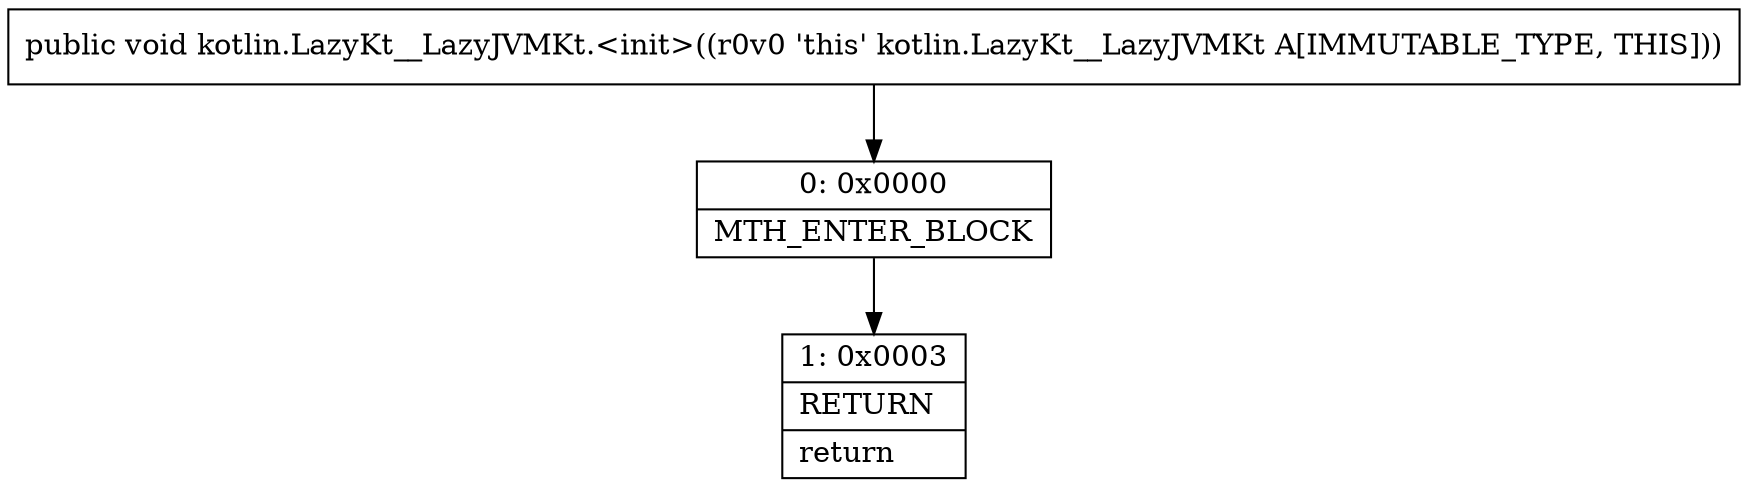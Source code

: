 digraph "CFG forkotlin.LazyKt__LazyJVMKt.\<init\>()V" {
Node_0 [shape=record,label="{0\:\ 0x0000|MTH_ENTER_BLOCK\l}"];
Node_1 [shape=record,label="{1\:\ 0x0003|RETURN\l|return\l}"];
MethodNode[shape=record,label="{public void kotlin.LazyKt__LazyJVMKt.\<init\>((r0v0 'this' kotlin.LazyKt__LazyJVMKt A[IMMUTABLE_TYPE, THIS])) }"];
MethodNode -> Node_0;
Node_0 -> Node_1;
}

